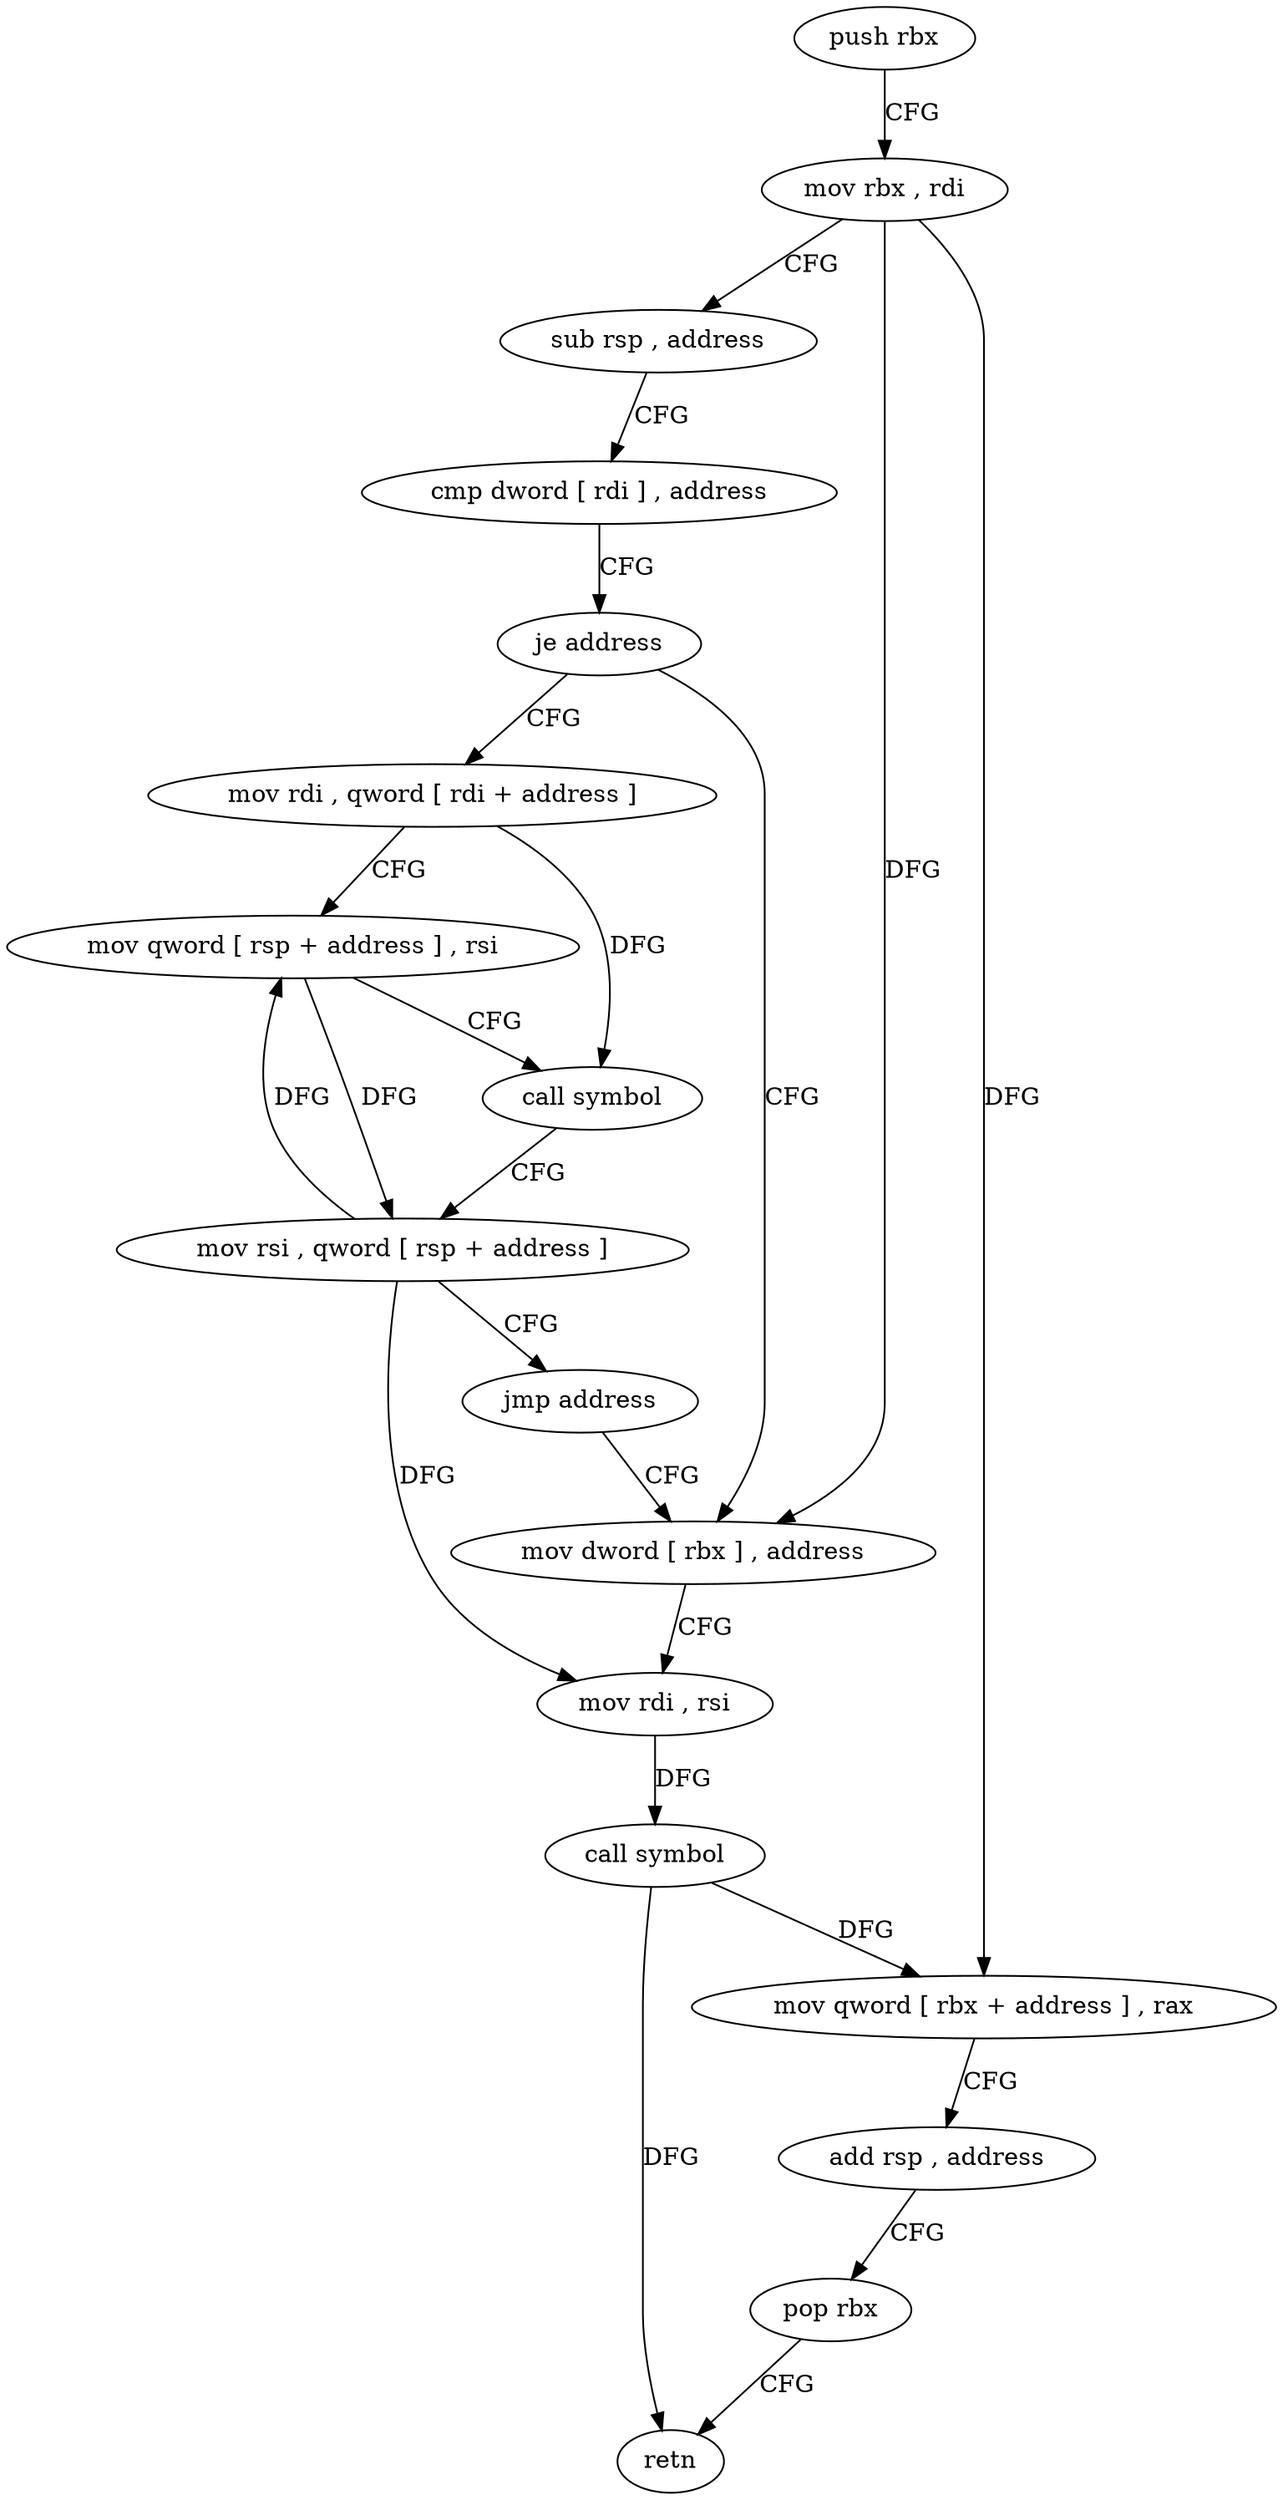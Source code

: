 digraph "func" {
"123232" [label = "push rbx" ]
"123233" [label = "mov rbx , rdi" ]
"123236" [label = "sub rsp , address" ]
"123240" [label = "cmp dword [ rdi ] , address" ]
"123243" [label = "je address" ]
"123272" [label = "mov rdi , qword [ rdi + address ]" ]
"123245" [label = "mov dword [ rbx ] , address" ]
"123276" [label = "mov qword [ rsp + address ] , rsi" ]
"123281" [label = "call symbol" ]
"123286" [label = "mov rsi , qword [ rsp + address ]" ]
"123291" [label = "jmp address" ]
"123251" [label = "mov rdi , rsi" ]
"123254" [label = "call symbol" ]
"123259" [label = "mov qword [ rbx + address ] , rax" ]
"123263" [label = "add rsp , address" ]
"123267" [label = "pop rbx" ]
"123268" [label = "retn" ]
"123232" -> "123233" [ label = "CFG" ]
"123233" -> "123236" [ label = "CFG" ]
"123233" -> "123245" [ label = "DFG" ]
"123233" -> "123259" [ label = "DFG" ]
"123236" -> "123240" [ label = "CFG" ]
"123240" -> "123243" [ label = "CFG" ]
"123243" -> "123272" [ label = "CFG" ]
"123243" -> "123245" [ label = "CFG" ]
"123272" -> "123276" [ label = "CFG" ]
"123272" -> "123281" [ label = "DFG" ]
"123245" -> "123251" [ label = "CFG" ]
"123276" -> "123281" [ label = "CFG" ]
"123276" -> "123286" [ label = "DFG" ]
"123281" -> "123286" [ label = "CFG" ]
"123286" -> "123291" [ label = "CFG" ]
"123286" -> "123276" [ label = "DFG" ]
"123286" -> "123251" [ label = "DFG" ]
"123291" -> "123245" [ label = "CFG" ]
"123251" -> "123254" [ label = "DFG" ]
"123254" -> "123259" [ label = "DFG" ]
"123254" -> "123268" [ label = "DFG" ]
"123259" -> "123263" [ label = "CFG" ]
"123263" -> "123267" [ label = "CFG" ]
"123267" -> "123268" [ label = "CFG" ]
}

